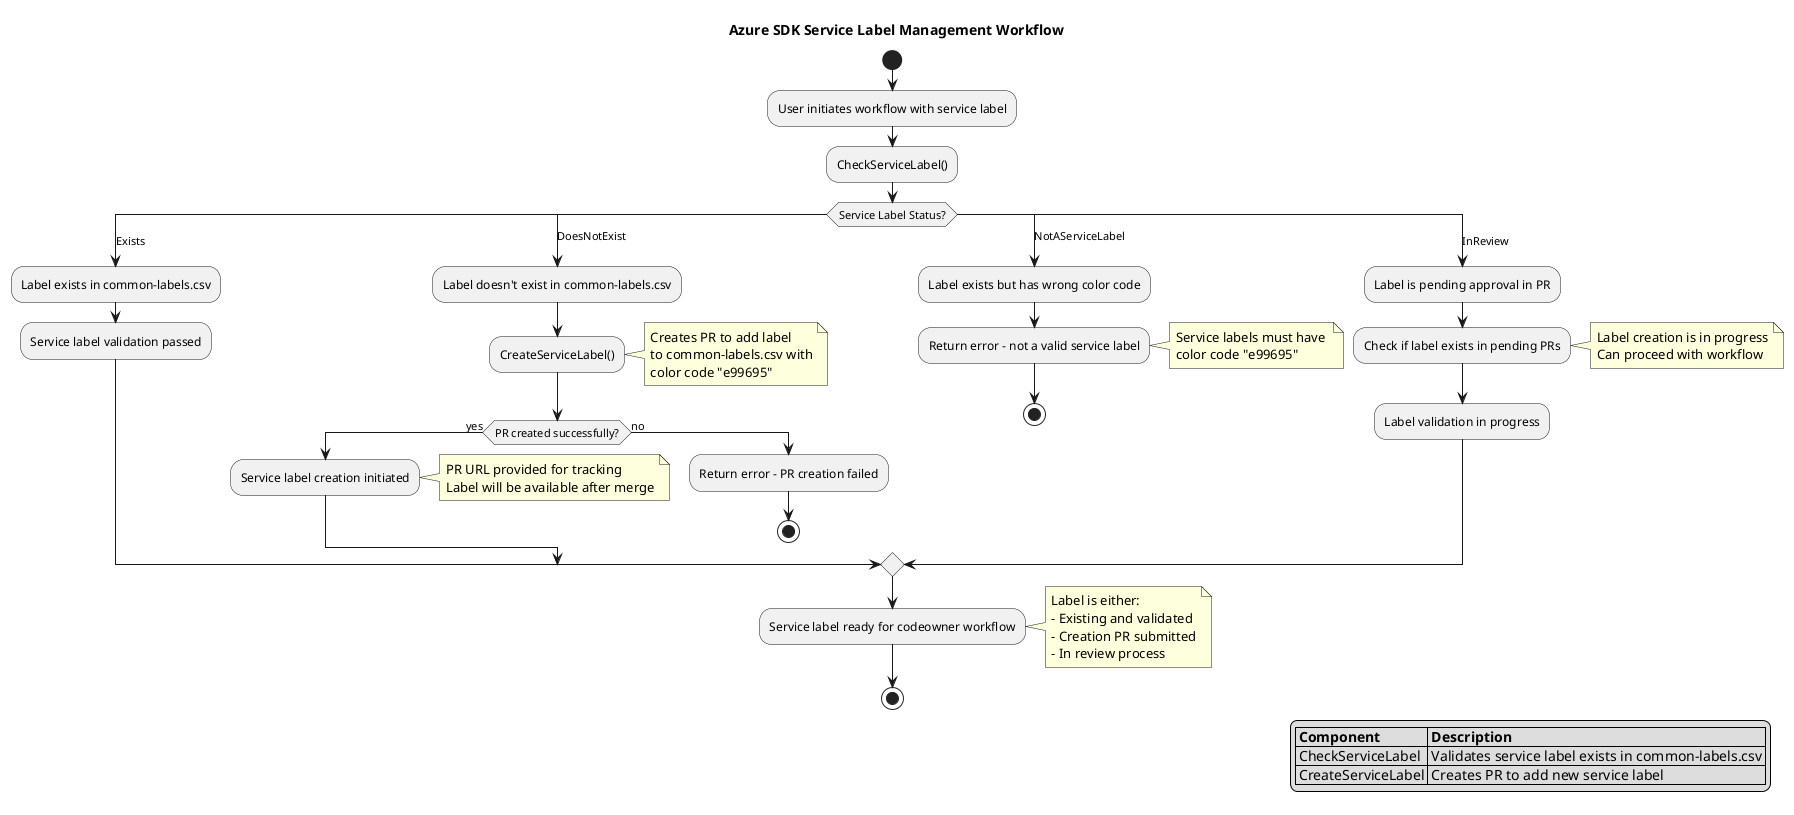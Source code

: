 @startuml Service Label Workflow

title Azure SDK Service Label Management Workflow

start

:User initiates workflow with service label;

:CheckServiceLabel();

switch (Service Label Status?)
case (Exists)
  :Label exists in common-labels.csv;
  :Service label validation passed;
case (DoesNotExist)
  :Label doesn't exist in common-labels.csv;
  :CreateServiceLabel();
  note right
    Creates PR to add label 
    to common-labels.csv with
    color code "e99695"
  end note
  if (PR created successfully?) then (yes)
    :Service label creation initiated;
    note right
      PR URL provided for tracking
      Label will be available after merge
    end note
  else (no)
    :Return error - PR creation failed;
    stop
  endif
case (NotAServiceLabel)
  :Label exists but has wrong color code;
  :Return error - not a valid service label;
  note right
    Service labels must have 
    color code "e99695"
  end note
  stop
case (InReview)
  :Label is pending approval in PR;
  :Check if label exists in pending PRs;
  note right
    Label creation is in progress
    Can proceed with workflow
  end note
  :Label validation in progress;
endswitch

:Service label ready for codeowner workflow;
note right
  Label is either:
  - Existing and validated
  - Creation PR submitted
  - In review process
end note

stop

legend right
  |= Component |= Description |
  | CheckServiceLabel | Validates service label exists in common-labels.csv |
  | CreateServiceLabel | Creates PR to add new service label |
endlegend

@enduml
